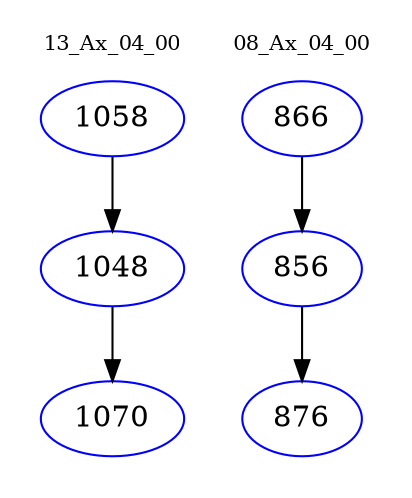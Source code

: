 digraph{
subgraph cluster_0 {
color = white
label = "13_Ax_04_00";
fontsize=10;
T0_1058 [label="1058", color="blue"]
T0_1058 -> T0_1048 [color="black"]
T0_1048 [label="1048", color="blue"]
T0_1048 -> T0_1070 [color="black"]
T0_1070 [label="1070", color="blue"]
}
subgraph cluster_1 {
color = white
label = "08_Ax_04_00";
fontsize=10;
T1_866 [label="866", color="blue"]
T1_866 -> T1_856 [color="black"]
T1_856 [label="856", color="blue"]
T1_856 -> T1_876 [color="black"]
T1_876 [label="876", color="blue"]
}
}
